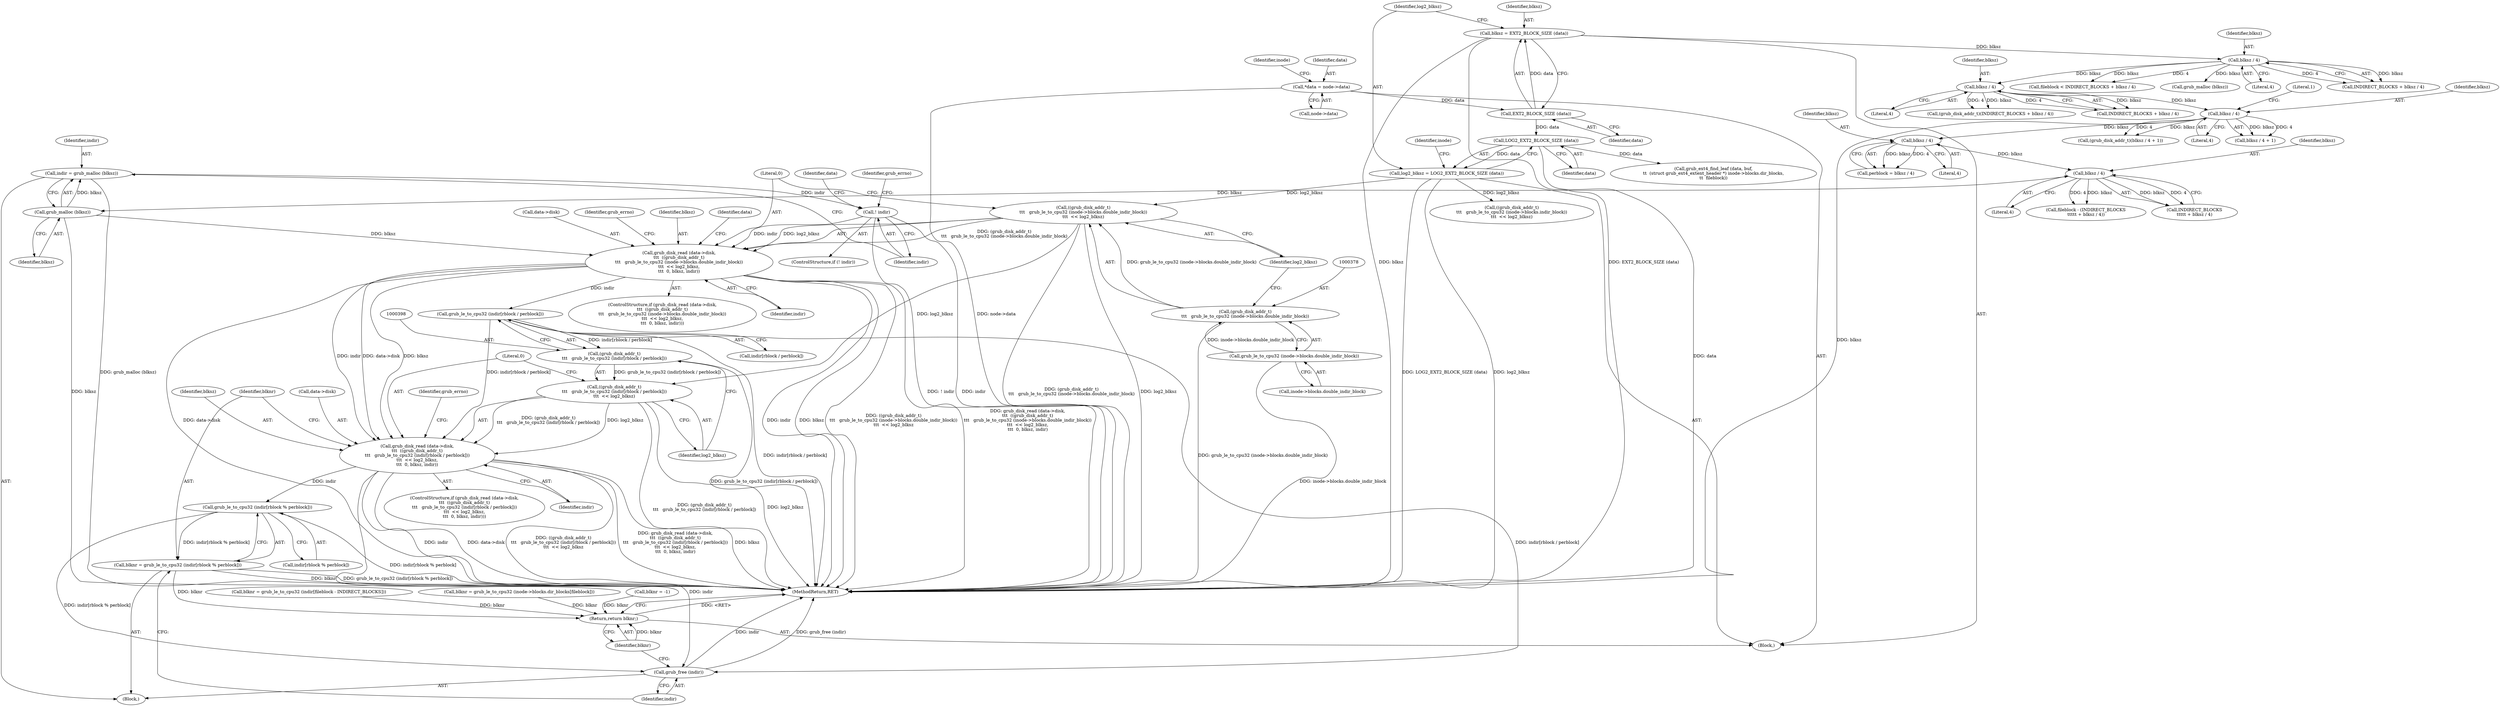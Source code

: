 digraph "1_radare2_796dd28aaa6b9fa76d99c42c4d5ff8b257cc2191_1@API" {
"1000372" [label="(Call,grub_disk_read (data->disk,\n\t\t\t  ((grub_disk_addr_t)\n\t\t\t   grub_le_to_cpu32 (inode->blocks.double_indir_block))\n\t\t\t  << log2_blksz,\n\t\t\t  0, blksz, indir))"];
"1000376" [label="(Call,((grub_disk_addr_t)\n\t\t\t   grub_le_to_cpu32 (inode->blocks.double_indir_block))\n\t\t\t  << log2_blksz)"];
"1000377" [label="(Call,(grub_disk_addr_t)\n\t\t\t   grub_le_to_cpu32 (inode->blocks.double_indir_block))"];
"1000379" [label="(Call,grub_le_to_cpu32 (inode->blocks.double_indir_block))"];
"1000132" [label="(Call,log2_blksz = LOG2_EXT2_BLOCK_SIZE (data))"];
"1000134" [label="(Call,LOG2_EXT2_BLOCK_SIZE (data))"];
"1000129" [label="(Call,EXT2_BLOCK_SIZE (data))"];
"1000109" [label="(Call,*data = node->data)"];
"1000364" [label="(Call,grub_malloc (blksz))"];
"1000358" [label="(Call,blksz / 4)"];
"1000348" [label="(Call,blksz / 4)"];
"1000340" [label="(Call,blksz / 4)"];
"1000334" [label="(Call,blksz / 4)"];
"1000281" [label="(Call,blksz / 4)"];
"1000127" [label="(Call,blksz = EXT2_BLOCK_SIZE (data))"];
"1000367" [label="(Call,! indir)"];
"1000362" [label="(Call,indir = grub_malloc (blksz))"];
"1000392" [label="(Call,grub_disk_read (data->disk,\n\t\t\t  ((grub_disk_addr_t)\n\t\t\t   grub_le_to_cpu32 (indir[rblock / perblock]))\n\t\t\t  << log2_blksz,\n\t\t\t  0, blksz, indir))"];
"1000413" [label="(Call,grub_le_to_cpu32 (indir[rblock % perblock]))"];
"1000411" [label="(Call,blknr = grub_le_to_cpu32 (indir[rblock % perblock]))"];
"1000426" [label="(Return,return blknr;)"];
"1000419" [label="(Call,grub_free (indir))"];
"1000399" [label="(Call,grub_le_to_cpu32 (indir[rblock / perblock]))"];
"1000397" [label="(Call,(grub_disk_addr_t)\n\t\t\t   grub_le_to_cpu32 (indir[rblock / perblock]))"];
"1000396" [label="(Call,((grub_disk_addr_t)\n\t\t\t   grub_le_to_cpu32 (indir[rblock / perblock]))\n\t\t\t  << log2_blksz)"];
"1000385" [label="(Identifier,log2_blksz)"];
"1000349" [label="(Identifier,blksz)"];
"1000128" [label="(Identifier,blksz)"];
"1000315" [label="(Call,blknr = grub_le_to_cpu32 (indir[fileblock - INDIRECT_BLOCKS]))"];
"1000362" [label="(Call,indir = grub_malloc (blksz))"];
"1000386" [label="(Literal,0)"];
"1000373" [label="(Call,data->disk)"];
"1000380" [label="(Call,inode->blocks.double_indir_block)"];
"1000277" [label="(Call,fileblock < INDIRECT_BLOCKS + blksz / 4)"];
"1000390" [label="(Identifier,grub_errno)"];
"1000346" [label="(Call,perblock = blksz / 4)"];
"1000410" [label="(Identifier,grub_errno)"];
"1000344" [label="(Block,)"];
"1000265" [label="(Call,blknr = grub_le_to_cpu32 (inode->blocks.dir_blocks[fileblock]))"];
"1000116" [label="(Identifier,inode)"];
"1000426" [label="(Return,return blknr;)"];
"1000132" [label="(Call,log2_blksz = LOG2_EXT2_BLOCK_SIZE (data))"];
"1000356" [label="(Call,INDIRECT_BLOCKS\n\t\t\t\t\t + blksz / 4)"];
"1000379" [label="(Call,grub_le_to_cpu32 (inode->blocks.double_indir_block))"];
"1000334" [label="(Call,blksz / 4)"];
"1000335" [label="(Identifier,blksz)"];
"1000367" [label="(Call,! indir)"];
"1000371" [label="(ControlStructure,if (grub_disk_read (data->disk,\n\t\t\t  ((grub_disk_addr_t)\n\t\t\t   grub_le_to_cpu32 (inode->blocks.double_indir_block))\n\t\t\t  << log2_blksz,\n\t\t\t  0, blksz, indir)))"];
"1000109" [label="(Call,*data = node->data)"];
"1000414" [label="(Call,indir[rblock % perblock])"];
"1000340" [label="(Call,blksz / 4)"];
"1000406" [label="(Literal,0)"];
"1000341" [label="(Identifier,blksz)"];
"1000407" [label="(Identifier,blksz)"];
"1000428" [label="(MethodReturn,RET)"];
"1000400" [label="(Call,indir[rblock / perblock])"];
"1000365" [label="(Identifier,blksz)"];
"1000288" [label="(Call,grub_malloc (blksz))"];
"1000343" [label="(Literal,1)"];
"1000405" [label="(Identifier,log2_blksz)"];
"1000348" [label="(Call,blksz / 4)"];
"1000279" [label="(Call,INDIRECT_BLOCKS + blksz / 4)"];
"1000387" [label="(Identifier,blksz)"];
"1000370" [label="(Identifier,grub_errno)"];
"1000330" [label="(Call,(grub_disk_addr_t)(INDIRECT_BLOCKS + blksz / 4))"];
"1000427" [label="(Identifier,blknr)"];
"1000122" [label="(Call,blknr = -1)"];
"1000281" [label="(Call,blksz / 4)"];
"1000130" [label="(Identifier,data)"];
"1000360" [label="(Literal,4)"];
"1000372" [label="(Call,grub_disk_read (data->disk,\n\t\t\t  ((grub_disk_addr_t)\n\t\t\t   grub_le_to_cpu32 (inode->blocks.double_indir_block))\n\t\t\t  << log2_blksz,\n\t\t\t  0, blksz, indir))"];
"1000111" [label="(Call,node->data)"];
"1000110" [label="(Identifier,data)"];
"1000359" [label="(Identifier,blksz)"];
"1000337" [label="(Call,(grub_disk_addr_t)(blksz / 4 + 1))"];
"1000354" [label="(Call,fileblock - (INDIRECT_BLOCKS\n\t\t\t\t\t + blksz / 4))"];
"1000393" [label="(Call,data->disk)"];
"1000376" [label="(Call,((grub_disk_addr_t)\n\t\t\t   grub_le_to_cpu32 (inode->blocks.double_indir_block))\n\t\t\t  << log2_blksz)"];
"1000300" [label="(Call,((grub_disk_addr_t)\n\t\t\t   grub_le_to_cpu32 (inode->blocks.indir_block))\n\t\t\t  << log2_blksz)"];
"1000133" [label="(Identifier,log2_blksz)"];
"1000107" [label="(Block,)"];
"1000127" [label="(Call,blksz = EXT2_BLOCK_SIZE (data))"];
"1000282" [label="(Identifier,blksz)"];
"1000358" [label="(Call,blksz / 4)"];
"1000283" [label="(Literal,4)"];
"1000368" [label="(Identifier,indir)"];
"1000134" [label="(Call,LOG2_EXT2_BLOCK_SIZE (data))"];
"1000408" [label="(Identifier,indir)"];
"1000420" [label="(Identifier,indir)"];
"1000150" [label="(Call,grub_ext4_find_leaf (data, buf,\n\t\t  (struct grub_ext4_extent_header *) inode->blocks.dir_blocks,\n\t\t  fileblock))"];
"1000336" [label="(Literal,4)"];
"1000394" [label="(Identifier,data)"];
"1000342" [label="(Literal,4)"];
"1000392" [label="(Call,grub_disk_read (data->disk,\n\t\t\t  ((grub_disk_addr_t)\n\t\t\t   grub_le_to_cpu32 (indir[rblock / perblock]))\n\t\t\t  << log2_blksz,\n\t\t\t  0, blksz, indir))"];
"1000364" [label="(Call,grub_malloc (blksz))"];
"1000388" [label="(Identifier,indir)"];
"1000413" [label="(Call,grub_le_to_cpu32 (indir[rblock % perblock]))"];
"1000374" [label="(Identifier,data)"];
"1000411" [label="(Call,blknr = grub_le_to_cpu32 (indir[rblock % perblock]))"];
"1000332" [label="(Call,INDIRECT_BLOCKS + blksz / 4)"];
"1000140" [label="(Identifier,inode)"];
"1000135" [label="(Identifier,data)"];
"1000391" [label="(ControlStructure,if (grub_disk_read (data->disk,\n\t\t\t  ((grub_disk_addr_t)\n\t\t\t   grub_le_to_cpu32 (indir[rblock / perblock]))\n\t\t\t  << log2_blksz,\n\t\t\t  0, blksz, indir)))"];
"1000419" [label="(Call,grub_free (indir))"];
"1000396" [label="(Call,((grub_disk_addr_t)\n\t\t\t   grub_le_to_cpu32 (indir[rblock / perblock]))\n\t\t\t  << log2_blksz)"];
"1000129" [label="(Call,EXT2_BLOCK_SIZE (data))"];
"1000377" [label="(Call,(grub_disk_addr_t)\n\t\t\t   grub_le_to_cpu32 (inode->blocks.double_indir_block))"];
"1000397" [label="(Call,(grub_disk_addr_t)\n\t\t\t   grub_le_to_cpu32 (indir[rblock / perblock]))"];
"1000350" [label="(Literal,4)"];
"1000399" [label="(Call,grub_le_to_cpu32 (indir[rblock / perblock]))"];
"1000412" [label="(Identifier,blknr)"];
"1000339" [label="(Call,blksz / 4 + 1)"];
"1000363" [label="(Identifier,indir)"];
"1000366" [label="(ControlStructure,if (! indir))"];
"1000372" -> "1000371"  [label="AST: "];
"1000372" -> "1000388"  [label="CFG: "];
"1000373" -> "1000372"  [label="AST: "];
"1000376" -> "1000372"  [label="AST: "];
"1000386" -> "1000372"  [label="AST: "];
"1000387" -> "1000372"  [label="AST: "];
"1000388" -> "1000372"  [label="AST: "];
"1000390" -> "1000372"  [label="CFG: "];
"1000394" -> "1000372"  [label="CFG: "];
"1000372" -> "1000428"  [label="DDG: ((grub_disk_addr_t)\n\t\t\t   grub_le_to_cpu32 (inode->blocks.double_indir_block))\n\t\t\t  << log2_blksz"];
"1000372" -> "1000428"  [label="DDG: indir"];
"1000372" -> "1000428"  [label="DDG: data->disk"];
"1000372" -> "1000428"  [label="DDG: blksz"];
"1000372" -> "1000428"  [label="DDG: grub_disk_read (data->disk,\n\t\t\t  ((grub_disk_addr_t)\n\t\t\t   grub_le_to_cpu32 (inode->blocks.double_indir_block))\n\t\t\t  << log2_blksz,\n\t\t\t  0, blksz, indir)"];
"1000376" -> "1000372"  [label="DDG: (grub_disk_addr_t)\n\t\t\t   grub_le_to_cpu32 (inode->blocks.double_indir_block)"];
"1000376" -> "1000372"  [label="DDG: log2_blksz"];
"1000364" -> "1000372"  [label="DDG: blksz"];
"1000367" -> "1000372"  [label="DDG: indir"];
"1000372" -> "1000392"  [label="DDG: data->disk"];
"1000372" -> "1000392"  [label="DDG: blksz"];
"1000372" -> "1000392"  [label="DDG: indir"];
"1000372" -> "1000399"  [label="DDG: indir"];
"1000376" -> "1000385"  [label="CFG: "];
"1000377" -> "1000376"  [label="AST: "];
"1000385" -> "1000376"  [label="AST: "];
"1000386" -> "1000376"  [label="CFG: "];
"1000376" -> "1000428"  [label="DDG: (grub_disk_addr_t)\n\t\t\t   grub_le_to_cpu32 (inode->blocks.double_indir_block)"];
"1000376" -> "1000428"  [label="DDG: log2_blksz"];
"1000377" -> "1000376"  [label="DDG: grub_le_to_cpu32 (inode->blocks.double_indir_block)"];
"1000132" -> "1000376"  [label="DDG: log2_blksz"];
"1000376" -> "1000396"  [label="DDG: log2_blksz"];
"1000377" -> "1000379"  [label="CFG: "];
"1000378" -> "1000377"  [label="AST: "];
"1000379" -> "1000377"  [label="AST: "];
"1000385" -> "1000377"  [label="CFG: "];
"1000377" -> "1000428"  [label="DDG: grub_le_to_cpu32 (inode->blocks.double_indir_block)"];
"1000379" -> "1000377"  [label="DDG: inode->blocks.double_indir_block"];
"1000379" -> "1000380"  [label="CFG: "];
"1000380" -> "1000379"  [label="AST: "];
"1000379" -> "1000428"  [label="DDG: inode->blocks.double_indir_block"];
"1000132" -> "1000107"  [label="AST: "];
"1000132" -> "1000134"  [label="CFG: "];
"1000133" -> "1000132"  [label="AST: "];
"1000134" -> "1000132"  [label="AST: "];
"1000140" -> "1000132"  [label="CFG: "];
"1000132" -> "1000428"  [label="DDG: LOG2_EXT2_BLOCK_SIZE (data)"];
"1000132" -> "1000428"  [label="DDG: log2_blksz"];
"1000134" -> "1000132"  [label="DDG: data"];
"1000132" -> "1000300"  [label="DDG: log2_blksz"];
"1000134" -> "1000135"  [label="CFG: "];
"1000135" -> "1000134"  [label="AST: "];
"1000134" -> "1000428"  [label="DDG: data"];
"1000129" -> "1000134"  [label="DDG: data"];
"1000134" -> "1000150"  [label="DDG: data"];
"1000129" -> "1000127"  [label="AST: "];
"1000129" -> "1000130"  [label="CFG: "];
"1000130" -> "1000129"  [label="AST: "];
"1000127" -> "1000129"  [label="CFG: "];
"1000129" -> "1000127"  [label="DDG: data"];
"1000109" -> "1000129"  [label="DDG: data"];
"1000109" -> "1000107"  [label="AST: "];
"1000109" -> "1000111"  [label="CFG: "];
"1000110" -> "1000109"  [label="AST: "];
"1000111" -> "1000109"  [label="AST: "];
"1000116" -> "1000109"  [label="CFG: "];
"1000109" -> "1000428"  [label="DDG: node->data"];
"1000364" -> "1000362"  [label="AST: "];
"1000364" -> "1000365"  [label="CFG: "];
"1000365" -> "1000364"  [label="AST: "];
"1000362" -> "1000364"  [label="CFG: "];
"1000364" -> "1000428"  [label="DDG: blksz"];
"1000364" -> "1000362"  [label="DDG: blksz"];
"1000358" -> "1000364"  [label="DDG: blksz"];
"1000358" -> "1000356"  [label="AST: "];
"1000358" -> "1000360"  [label="CFG: "];
"1000359" -> "1000358"  [label="AST: "];
"1000360" -> "1000358"  [label="AST: "];
"1000356" -> "1000358"  [label="CFG: "];
"1000358" -> "1000354"  [label="DDG: blksz"];
"1000358" -> "1000354"  [label="DDG: 4"];
"1000358" -> "1000356"  [label="DDG: blksz"];
"1000358" -> "1000356"  [label="DDG: 4"];
"1000348" -> "1000358"  [label="DDG: blksz"];
"1000348" -> "1000346"  [label="AST: "];
"1000348" -> "1000350"  [label="CFG: "];
"1000349" -> "1000348"  [label="AST: "];
"1000350" -> "1000348"  [label="AST: "];
"1000346" -> "1000348"  [label="CFG: "];
"1000348" -> "1000346"  [label="DDG: blksz"];
"1000348" -> "1000346"  [label="DDG: 4"];
"1000340" -> "1000348"  [label="DDG: blksz"];
"1000340" -> "1000339"  [label="AST: "];
"1000340" -> "1000342"  [label="CFG: "];
"1000341" -> "1000340"  [label="AST: "];
"1000342" -> "1000340"  [label="AST: "];
"1000343" -> "1000340"  [label="CFG: "];
"1000340" -> "1000428"  [label="DDG: blksz"];
"1000340" -> "1000337"  [label="DDG: blksz"];
"1000340" -> "1000337"  [label="DDG: 4"];
"1000340" -> "1000339"  [label="DDG: blksz"];
"1000340" -> "1000339"  [label="DDG: 4"];
"1000334" -> "1000340"  [label="DDG: blksz"];
"1000334" -> "1000332"  [label="AST: "];
"1000334" -> "1000336"  [label="CFG: "];
"1000335" -> "1000334"  [label="AST: "];
"1000336" -> "1000334"  [label="AST: "];
"1000332" -> "1000334"  [label="CFG: "];
"1000334" -> "1000330"  [label="DDG: blksz"];
"1000334" -> "1000330"  [label="DDG: 4"];
"1000334" -> "1000332"  [label="DDG: blksz"];
"1000334" -> "1000332"  [label="DDG: 4"];
"1000281" -> "1000334"  [label="DDG: blksz"];
"1000281" -> "1000279"  [label="AST: "];
"1000281" -> "1000283"  [label="CFG: "];
"1000282" -> "1000281"  [label="AST: "];
"1000283" -> "1000281"  [label="AST: "];
"1000279" -> "1000281"  [label="CFG: "];
"1000281" -> "1000277"  [label="DDG: blksz"];
"1000281" -> "1000277"  [label="DDG: 4"];
"1000281" -> "1000279"  [label="DDG: blksz"];
"1000281" -> "1000279"  [label="DDG: 4"];
"1000127" -> "1000281"  [label="DDG: blksz"];
"1000281" -> "1000288"  [label="DDG: blksz"];
"1000127" -> "1000107"  [label="AST: "];
"1000128" -> "1000127"  [label="AST: "];
"1000133" -> "1000127"  [label="CFG: "];
"1000127" -> "1000428"  [label="DDG: EXT2_BLOCK_SIZE (data)"];
"1000127" -> "1000428"  [label="DDG: blksz"];
"1000367" -> "1000366"  [label="AST: "];
"1000367" -> "1000368"  [label="CFG: "];
"1000368" -> "1000367"  [label="AST: "];
"1000370" -> "1000367"  [label="CFG: "];
"1000374" -> "1000367"  [label="CFG: "];
"1000367" -> "1000428"  [label="DDG: indir"];
"1000367" -> "1000428"  [label="DDG: ! indir"];
"1000362" -> "1000367"  [label="DDG: indir"];
"1000362" -> "1000344"  [label="AST: "];
"1000363" -> "1000362"  [label="AST: "];
"1000368" -> "1000362"  [label="CFG: "];
"1000362" -> "1000428"  [label="DDG: grub_malloc (blksz)"];
"1000392" -> "1000391"  [label="AST: "];
"1000392" -> "1000408"  [label="CFG: "];
"1000393" -> "1000392"  [label="AST: "];
"1000396" -> "1000392"  [label="AST: "];
"1000406" -> "1000392"  [label="AST: "];
"1000407" -> "1000392"  [label="AST: "];
"1000408" -> "1000392"  [label="AST: "];
"1000410" -> "1000392"  [label="CFG: "];
"1000412" -> "1000392"  [label="CFG: "];
"1000392" -> "1000428"  [label="DDG: ((grub_disk_addr_t)\n\t\t\t   grub_le_to_cpu32 (indir[rblock / perblock]))\n\t\t\t  << log2_blksz"];
"1000392" -> "1000428"  [label="DDG: grub_disk_read (data->disk,\n\t\t\t  ((grub_disk_addr_t)\n\t\t\t   grub_le_to_cpu32 (indir[rblock / perblock]))\n\t\t\t  << log2_blksz,\n\t\t\t  0, blksz, indir)"];
"1000392" -> "1000428"  [label="DDG: blksz"];
"1000392" -> "1000428"  [label="DDG: indir"];
"1000392" -> "1000428"  [label="DDG: data->disk"];
"1000396" -> "1000392"  [label="DDG: (grub_disk_addr_t)\n\t\t\t   grub_le_to_cpu32 (indir[rblock / perblock])"];
"1000396" -> "1000392"  [label="DDG: log2_blksz"];
"1000399" -> "1000392"  [label="DDG: indir[rblock / perblock]"];
"1000392" -> "1000413"  [label="DDG: indir"];
"1000392" -> "1000419"  [label="DDG: indir"];
"1000413" -> "1000411"  [label="AST: "];
"1000413" -> "1000414"  [label="CFG: "];
"1000414" -> "1000413"  [label="AST: "];
"1000411" -> "1000413"  [label="CFG: "];
"1000413" -> "1000428"  [label="DDG: indir[rblock % perblock]"];
"1000413" -> "1000411"  [label="DDG: indir[rblock % perblock]"];
"1000413" -> "1000419"  [label="DDG: indir[rblock % perblock]"];
"1000411" -> "1000344"  [label="AST: "];
"1000412" -> "1000411"  [label="AST: "];
"1000420" -> "1000411"  [label="CFG: "];
"1000411" -> "1000428"  [label="DDG: blknr"];
"1000411" -> "1000428"  [label="DDG: grub_le_to_cpu32 (indir[rblock % perblock])"];
"1000411" -> "1000426"  [label="DDG: blknr"];
"1000426" -> "1000107"  [label="AST: "];
"1000426" -> "1000427"  [label="CFG: "];
"1000427" -> "1000426"  [label="AST: "];
"1000428" -> "1000426"  [label="CFG: "];
"1000426" -> "1000428"  [label="DDG: <RET>"];
"1000427" -> "1000426"  [label="DDG: blknr"];
"1000315" -> "1000426"  [label="DDG: blknr"];
"1000122" -> "1000426"  [label="DDG: blknr"];
"1000265" -> "1000426"  [label="DDG: blknr"];
"1000419" -> "1000344"  [label="AST: "];
"1000419" -> "1000420"  [label="CFG: "];
"1000420" -> "1000419"  [label="AST: "];
"1000427" -> "1000419"  [label="CFG: "];
"1000419" -> "1000428"  [label="DDG: indir"];
"1000419" -> "1000428"  [label="DDG: grub_free (indir)"];
"1000399" -> "1000419"  [label="DDG: indir[rblock / perblock]"];
"1000399" -> "1000397"  [label="AST: "];
"1000399" -> "1000400"  [label="CFG: "];
"1000400" -> "1000399"  [label="AST: "];
"1000397" -> "1000399"  [label="CFG: "];
"1000399" -> "1000428"  [label="DDG: indir[rblock / perblock]"];
"1000399" -> "1000397"  [label="DDG: indir[rblock / perblock]"];
"1000397" -> "1000396"  [label="AST: "];
"1000398" -> "1000397"  [label="AST: "];
"1000405" -> "1000397"  [label="CFG: "];
"1000397" -> "1000428"  [label="DDG: grub_le_to_cpu32 (indir[rblock / perblock])"];
"1000397" -> "1000396"  [label="DDG: grub_le_to_cpu32 (indir[rblock / perblock])"];
"1000396" -> "1000405"  [label="CFG: "];
"1000405" -> "1000396"  [label="AST: "];
"1000406" -> "1000396"  [label="CFG: "];
"1000396" -> "1000428"  [label="DDG: (grub_disk_addr_t)\n\t\t\t   grub_le_to_cpu32 (indir[rblock / perblock])"];
"1000396" -> "1000428"  [label="DDG: log2_blksz"];
}
